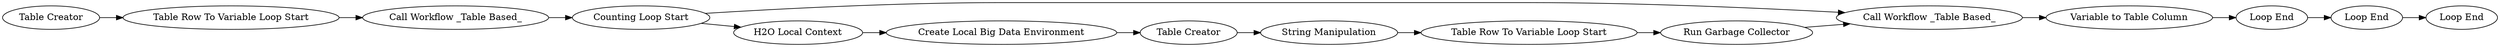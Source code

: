 digraph {
	1 [label="Call Workflow _Table Based_"]
	46 [label="Call Workflow _Table Based_"]
	47 [label="Table Creator"]
	48 [label="Table Row To Variable Loop Start"]
	49 [label="Loop End"]
	50 [label="H2O Local Context"]
	53 [label="String Manipulation"]
	57 [label="Table Creator"]
	58 [label="Table Row To Variable Loop Start"]
	59 [label="Loop End"]
	60 [label="Counting Loop Start"]
	61 [label="Loop End"]
	62 [label="Create Local Big Data Environment"]
	65 [label="Run Garbage Collector"]
	66 [label="Variable to Table Column"]
	1 -> 60
	46 -> 66
	47 -> 53
	48 -> 65
	49 -> 59
	50 -> 62
	53 -> 48
	57 -> 58
	58 -> 1
	59 -> 61
	60 -> 50
	60 -> 46
	62 -> 47
	65 -> 46
	66 -> 49
	rankdir=LR
}
